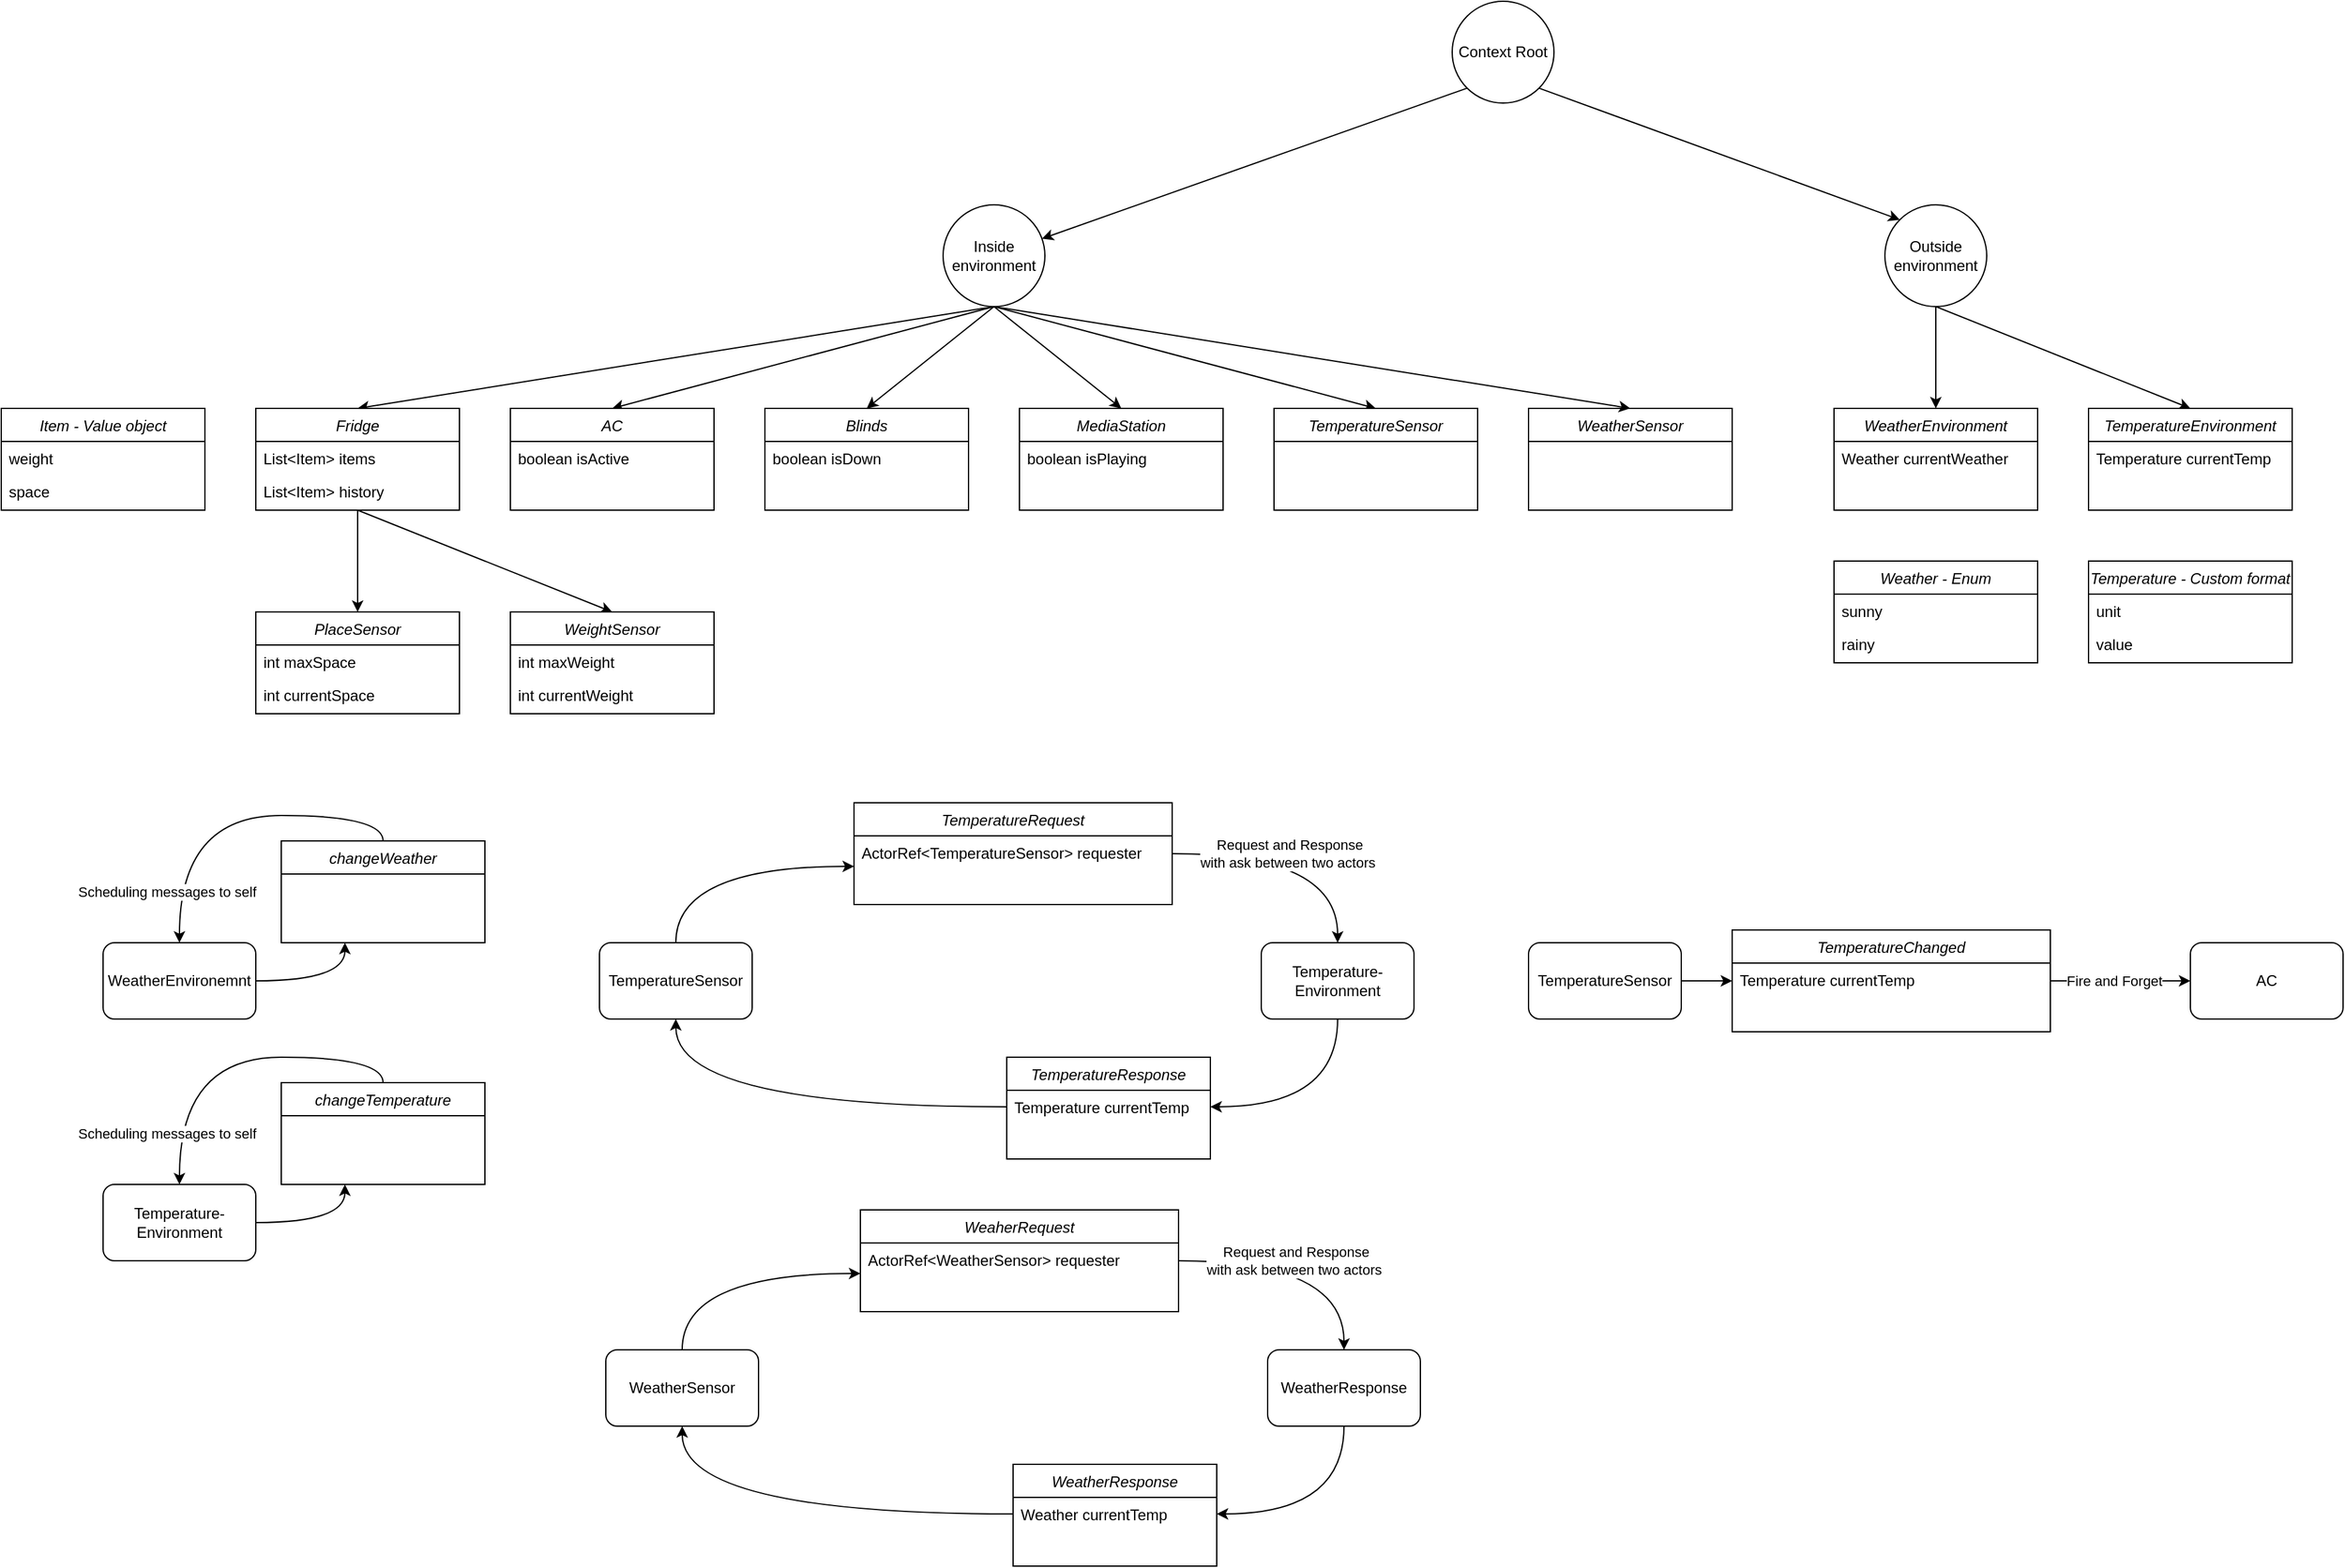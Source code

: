 <mxfile version="17.4.6" type="device"><diagram id="C5RBs43oDa-KdzZeNtuy" name="Page-1"><mxGraphModel dx="2613" dy="1396" grid="1" gridSize="10" guides="1" tooltips="1" connect="1" arrows="1" fold="1" page="0" pageScale="1" pageWidth="827" pageHeight="1169" math="0" shadow="0"><root><mxCell id="WIyWlLk6GJQsqaUBKTNV-0"/><mxCell id="WIyWlLk6GJQsqaUBKTNV-1" parent="WIyWlLk6GJQsqaUBKTNV-0"/><mxCell id="6o35vF70GGPAgNyl_3vW-0" value="WeatherSensor" style="swimlane;fontStyle=2;align=center;verticalAlign=top;childLayout=stackLayout;horizontal=1;startSize=26;horizontalStack=0;resizeParent=1;resizeLast=0;collapsible=1;marginBottom=0;rounded=0;shadow=0;strokeWidth=1;" vertex="1" parent="WIyWlLk6GJQsqaUBKTNV-1"><mxGeometry x="440" y="200" width="160" height="80" as="geometry"><mxRectangle x="230" y="140" width="160" height="26" as="alternateBounds"/></mxGeometry></mxCell><mxCell id="6o35vF70GGPAgNyl_3vW-8" style="rounded=0;orthogonalLoop=1;jettySize=auto;html=1;exitX=1;exitY=1;exitDx=0;exitDy=0;entryX=0;entryY=0;entryDx=0;entryDy=0;" edge="1" parent="WIyWlLk6GJQsqaUBKTNV-1" source="6o35vF70GGPAgNyl_3vW-6" target="6o35vF70GGPAgNyl_3vW-7"><mxGeometry relative="1" as="geometry"/></mxCell><mxCell id="6o35vF70GGPAgNyl_3vW-18" style="edgeStyle=none;rounded=0;orthogonalLoop=1;jettySize=auto;html=1;exitX=0;exitY=1;exitDx=0;exitDy=0;" edge="1" parent="WIyWlLk6GJQsqaUBKTNV-1" source="6o35vF70GGPAgNyl_3vW-6" target="6o35vF70GGPAgNyl_3vW-17"><mxGeometry relative="1" as="geometry"/></mxCell><mxCell id="6o35vF70GGPAgNyl_3vW-6" value="Context Root" style="ellipse;whiteSpace=wrap;html=1;aspect=fixed;" vertex="1" parent="WIyWlLk6GJQsqaUBKTNV-1"><mxGeometry x="380" y="-120" width="80" height="80" as="geometry"/></mxCell><mxCell id="6o35vF70GGPAgNyl_3vW-15" style="edgeStyle=none;rounded=0;orthogonalLoop=1;jettySize=auto;html=1;exitX=0.5;exitY=1;exitDx=0;exitDy=0;entryX=0.5;entryY=0;entryDx=0;entryDy=0;" edge="1" parent="WIyWlLk6GJQsqaUBKTNV-1" source="6o35vF70GGPAgNyl_3vW-17" target="6o35vF70GGPAgNyl_3vW-9"><mxGeometry relative="1" as="geometry"/></mxCell><mxCell id="6o35vF70GGPAgNyl_3vW-16" style="edgeStyle=none;rounded=0;orthogonalLoop=1;jettySize=auto;html=1;exitX=0.5;exitY=1;exitDx=0;exitDy=0;entryX=0.5;entryY=0;entryDx=0;entryDy=0;" edge="1" parent="WIyWlLk6GJQsqaUBKTNV-1" source="6o35vF70GGPAgNyl_3vW-17" target="6o35vF70GGPAgNyl_3vW-0"><mxGeometry relative="1" as="geometry"/></mxCell><mxCell id="6o35vF70GGPAgNyl_3vW-53" style="edgeStyle=none;rounded=0;orthogonalLoop=1;jettySize=auto;html=1;exitX=0.5;exitY=1;exitDx=0;exitDy=0;entryX=0.5;entryY=0;entryDx=0;entryDy=0;" edge="1" parent="WIyWlLk6GJQsqaUBKTNV-1" source="6o35vF70GGPAgNyl_3vW-7" target="6o35vF70GGPAgNyl_3vW-49"><mxGeometry relative="1" as="geometry"/></mxCell><mxCell id="6o35vF70GGPAgNyl_3vW-54" style="edgeStyle=none;rounded=0;orthogonalLoop=1;jettySize=auto;html=1;exitX=0.5;exitY=1;exitDx=0;exitDy=0;entryX=0.5;entryY=0;entryDx=0;entryDy=0;" edge="1" parent="WIyWlLk6GJQsqaUBKTNV-1" source="6o35vF70GGPAgNyl_3vW-7" target="6o35vF70GGPAgNyl_3vW-51"><mxGeometry relative="1" as="geometry"/></mxCell><mxCell id="6o35vF70GGPAgNyl_3vW-7" value="Outside environment" style="ellipse;whiteSpace=wrap;html=1;aspect=fixed;" vertex="1" parent="WIyWlLk6GJQsqaUBKTNV-1"><mxGeometry x="720" y="40" width="80" height="80" as="geometry"/></mxCell><mxCell id="6o35vF70GGPAgNyl_3vW-9" value="TemperatureSensor" style="swimlane;fontStyle=2;align=center;verticalAlign=top;childLayout=stackLayout;horizontal=1;startSize=26;horizontalStack=0;resizeParent=1;resizeLast=0;collapsible=1;marginBottom=0;rounded=0;shadow=0;strokeWidth=1;" vertex="1" parent="WIyWlLk6GJQsqaUBKTNV-1"><mxGeometry x="240" y="200" width="160" height="80" as="geometry"><mxRectangle x="230" y="140" width="160" height="26" as="alternateBounds"/></mxGeometry></mxCell><mxCell id="6o35vF70GGPAgNyl_3vW-19" style="edgeStyle=none;rounded=0;orthogonalLoop=1;jettySize=auto;html=1;exitX=0.5;exitY=1;exitDx=0;exitDy=0;entryX=0.5;entryY=0;entryDx=0;entryDy=0;" edge="1" parent="WIyWlLk6GJQsqaUBKTNV-1" source="6o35vF70GGPAgNyl_3vW-17" target="6o35vF70GGPAgNyl_3vW-20"><mxGeometry relative="1" as="geometry"><mxPoint x="80" y="170" as="targetPoint"/></mxGeometry></mxCell><mxCell id="6o35vF70GGPAgNyl_3vW-37" style="edgeStyle=none;rounded=0;orthogonalLoop=1;jettySize=auto;html=1;exitX=0.5;exitY=1;exitDx=0;exitDy=0;entryX=0.5;entryY=0;entryDx=0;entryDy=0;" edge="1" parent="WIyWlLk6GJQsqaUBKTNV-1" source="6o35vF70GGPAgNyl_3vW-17" target="6o35vF70GGPAgNyl_3vW-43"><mxGeometry relative="1" as="geometry"><mxPoint x="-520" y="200" as="targetPoint"/></mxGeometry></mxCell><mxCell id="6o35vF70GGPAgNyl_3vW-41" style="edgeStyle=none;rounded=0;orthogonalLoop=1;jettySize=auto;html=1;exitX=0.5;exitY=1;exitDx=0;exitDy=0;entryX=0.5;entryY=0;entryDx=0;entryDy=0;" edge="1" parent="WIyWlLk6GJQsqaUBKTNV-1" source="6o35vF70GGPAgNyl_3vW-17" target="6o35vF70GGPAgNyl_3vW-22"><mxGeometry relative="1" as="geometry"/></mxCell><mxCell id="6o35vF70GGPAgNyl_3vW-42" style="edgeStyle=none;rounded=0;orthogonalLoop=1;jettySize=auto;html=1;exitX=0.5;exitY=1;exitDx=0;exitDy=0;entryX=0.5;entryY=0;entryDx=0;entryDy=0;" edge="1" parent="WIyWlLk6GJQsqaUBKTNV-1" source="6o35vF70GGPAgNyl_3vW-17" target="6o35vF70GGPAgNyl_3vW-26"><mxGeometry relative="1" as="geometry"/></mxCell><mxCell id="6o35vF70GGPAgNyl_3vW-17" value="Inside environment" style="ellipse;whiteSpace=wrap;html=1;aspect=fixed;" vertex="1" parent="WIyWlLk6GJQsqaUBKTNV-1"><mxGeometry x="-20" y="40" width="80" height="80" as="geometry"/></mxCell><mxCell id="6o35vF70GGPAgNyl_3vW-20" value="MediaStation" style="swimlane;fontStyle=2;align=center;verticalAlign=top;childLayout=stackLayout;horizontal=1;startSize=26;horizontalStack=0;resizeParent=1;resizeLast=0;collapsible=1;marginBottom=0;rounded=0;shadow=0;strokeWidth=1;" vertex="1" parent="WIyWlLk6GJQsqaUBKTNV-1"><mxGeometry x="40" y="200" width="160" height="80" as="geometry"><mxRectangle x="230" y="140" width="160" height="26" as="alternateBounds"/></mxGeometry></mxCell><mxCell id="6o35vF70GGPAgNyl_3vW-40" value="boolean isPlaying" style="text;align=left;verticalAlign=top;spacingLeft=4;spacingRight=4;overflow=hidden;rotatable=0;points=[[0,0.5],[1,0.5]];portConstraint=eastwest;" vertex="1" parent="6o35vF70GGPAgNyl_3vW-20"><mxGeometry y="26" width="160" height="26" as="geometry"/></mxCell><mxCell id="6o35vF70GGPAgNyl_3vW-22" value="Blinds" style="swimlane;fontStyle=2;align=center;verticalAlign=top;childLayout=stackLayout;horizontal=1;startSize=26;horizontalStack=0;resizeParent=1;resizeLast=0;collapsible=1;marginBottom=0;rounded=0;shadow=0;strokeWidth=1;" vertex="1" parent="WIyWlLk6GJQsqaUBKTNV-1"><mxGeometry x="-160" y="200" width="160" height="80" as="geometry"><mxRectangle x="230" y="140" width="160" height="26" as="alternateBounds"/></mxGeometry></mxCell><mxCell id="6o35vF70GGPAgNyl_3vW-23" value="boolean isDown" style="text;align=left;verticalAlign=top;spacingLeft=4;spacingRight=4;overflow=hidden;rotatable=0;points=[[0,0.5],[1,0.5]];portConstraint=eastwest;" vertex="1" parent="6o35vF70GGPAgNyl_3vW-22"><mxGeometry y="26" width="160" height="26" as="geometry"/></mxCell><mxCell id="6o35vF70GGPAgNyl_3vW-26" value="AC" style="swimlane;fontStyle=2;align=center;verticalAlign=top;childLayout=stackLayout;horizontal=1;startSize=26;horizontalStack=0;resizeParent=1;resizeLast=0;collapsible=1;marginBottom=0;rounded=0;shadow=0;strokeWidth=1;" vertex="1" parent="WIyWlLk6GJQsqaUBKTNV-1"><mxGeometry x="-360" y="200" width="160" height="80" as="geometry"><mxRectangle x="230" y="140" width="160" height="26" as="alternateBounds"/></mxGeometry></mxCell><mxCell id="6o35vF70GGPAgNyl_3vW-38" value="boolean isActive" style="text;align=left;verticalAlign=top;spacingLeft=4;spacingRight=4;overflow=hidden;rotatable=0;points=[[0,0.5],[1,0.5]];portConstraint=eastwest;" vertex="1" parent="6o35vF70GGPAgNyl_3vW-26"><mxGeometry y="26" width="160" height="26" as="geometry"/></mxCell><mxCell id="6o35vF70GGPAgNyl_3vW-33" style="edgeStyle=none;rounded=0;orthogonalLoop=1;jettySize=auto;html=1;entryX=0.5;entryY=0;entryDx=0;entryDy=0;exitX=0.5;exitY=1;exitDx=0;exitDy=0;" edge="1" parent="WIyWlLk6GJQsqaUBKTNV-1" source="6o35vF70GGPAgNyl_3vW-43" target="6o35vF70GGPAgNyl_3vW-29"><mxGeometry relative="1" as="geometry"><mxPoint x="-520" y="280" as="sourcePoint"/></mxGeometry></mxCell><mxCell id="6o35vF70GGPAgNyl_3vW-34" style="edgeStyle=none;rounded=0;orthogonalLoop=1;jettySize=auto;html=1;entryX=0.5;entryY=0;entryDx=0;entryDy=0;exitX=0.5;exitY=1;exitDx=0;exitDy=0;" edge="1" parent="WIyWlLk6GJQsqaUBKTNV-1" source="6o35vF70GGPAgNyl_3vW-43" target="6o35vF70GGPAgNyl_3vW-31"><mxGeometry relative="1" as="geometry"><mxPoint x="-520" y="280" as="sourcePoint"/></mxGeometry></mxCell><mxCell id="6o35vF70GGPAgNyl_3vW-29" value="WeightSensor" style="swimlane;fontStyle=2;align=center;verticalAlign=top;childLayout=stackLayout;horizontal=1;startSize=26;horizontalStack=0;resizeParent=1;resizeLast=0;collapsible=1;marginBottom=0;rounded=0;shadow=0;strokeWidth=1;" vertex="1" parent="WIyWlLk6GJQsqaUBKTNV-1"><mxGeometry x="-360" y="360" width="160" height="80" as="geometry"><mxRectangle x="230" y="140" width="160" height="26" as="alternateBounds"/></mxGeometry></mxCell><mxCell id="6o35vF70GGPAgNyl_3vW-30" value="int maxWeight" style="text;align=left;verticalAlign=top;spacingLeft=4;spacingRight=4;overflow=hidden;rotatable=0;points=[[0,0.5],[1,0.5]];portConstraint=eastwest;" vertex="1" parent="6o35vF70GGPAgNyl_3vW-29"><mxGeometry y="26" width="160" height="26" as="geometry"/></mxCell><mxCell id="6o35vF70GGPAgNyl_3vW-36" value="int currentWeight" style="text;align=left;verticalAlign=top;spacingLeft=4;spacingRight=4;overflow=hidden;rotatable=0;points=[[0,0.5],[1,0.5]];portConstraint=eastwest;" vertex="1" parent="6o35vF70GGPAgNyl_3vW-29"><mxGeometry y="52" width="160" height="26" as="geometry"/></mxCell><mxCell id="6o35vF70GGPAgNyl_3vW-31" value="PlaceSensor" style="swimlane;fontStyle=2;align=center;verticalAlign=top;childLayout=stackLayout;horizontal=1;startSize=26;horizontalStack=0;resizeParent=1;resizeLast=0;collapsible=1;marginBottom=0;rounded=0;shadow=0;strokeWidth=1;" vertex="1" parent="WIyWlLk6GJQsqaUBKTNV-1"><mxGeometry x="-560" y="360" width="160" height="80" as="geometry"><mxRectangle x="230" y="140" width="160" height="26" as="alternateBounds"/></mxGeometry></mxCell><mxCell id="6o35vF70GGPAgNyl_3vW-32" value="int maxSpace" style="text;align=left;verticalAlign=top;spacingLeft=4;spacingRight=4;overflow=hidden;rotatable=0;points=[[0,0.5],[1,0.5]];portConstraint=eastwest;" vertex="1" parent="6o35vF70GGPAgNyl_3vW-31"><mxGeometry y="26" width="160" height="26" as="geometry"/></mxCell><mxCell id="6o35vF70GGPAgNyl_3vW-35" value="int currentSpace" style="text;align=left;verticalAlign=top;spacingLeft=4;spacingRight=4;overflow=hidden;rotatable=0;points=[[0,0.5],[1,0.5]];portConstraint=eastwest;" vertex="1" parent="6o35vF70GGPAgNyl_3vW-31"><mxGeometry y="52" width="160" height="26" as="geometry"/></mxCell><mxCell id="6o35vF70GGPAgNyl_3vW-43" value="Fridge" style="swimlane;fontStyle=2;align=center;verticalAlign=top;childLayout=stackLayout;horizontal=1;startSize=26;horizontalStack=0;resizeParent=1;resizeLast=0;collapsible=1;marginBottom=0;rounded=0;shadow=0;strokeWidth=1;" vertex="1" parent="WIyWlLk6GJQsqaUBKTNV-1"><mxGeometry x="-560" y="200" width="160" height="80" as="geometry"><mxRectangle x="230" y="140" width="160" height="26" as="alternateBounds"/></mxGeometry></mxCell><mxCell id="6o35vF70GGPAgNyl_3vW-44" value="List&lt;Item&gt; items" style="text;align=left;verticalAlign=top;spacingLeft=4;spacingRight=4;overflow=hidden;rotatable=0;points=[[0,0.5],[1,0.5]];portConstraint=eastwest;" vertex="1" parent="6o35vF70GGPAgNyl_3vW-43"><mxGeometry y="26" width="160" height="26" as="geometry"/></mxCell><mxCell id="6o35vF70GGPAgNyl_3vW-61" value="List&lt;Item&gt; history" style="text;align=left;verticalAlign=top;spacingLeft=4;spacingRight=4;overflow=hidden;rotatable=0;points=[[0,0.5],[1,0.5]];portConstraint=eastwest;" vertex="1" parent="6o35vF70GGPAgNyl_3vW-43"><mxGeometry y="52" width="160" height="26" as="geometry"/></mxCell><mxCell id="6o35vF70GGPAgNyl_3vW-46" value="Item - Value object" style="swimlane;fontStyle=2;align=center;verticalAlign=top;childLayout=stackLayout;horizontal=1;startSize=26;horizontalStack=0;resizeParent=1;resizeLast=0;collapsible=1;marginBottom=0;rounded=0;shadow=0;strokeWidth=1;" vertex="1" parent="WIyWlLk6GJQsqaUBKTNV-1"><mxGeometry x="-760" y="200" width="160" height="80" as="geometry"><mxRectangle x="230" y="140" width="160" height="26" as="alternateBounds"/></mxGeometry></mxCell><mxCell id="6o35vF70GGPAgNyl_3vW-47" value="weight" style="text;align=left;verticalAlign=top;spacingLeft=4;spacingRight=4;overflow=hidden;rotatable=0;points=[[0,0.5],[1,0.5]];portConstraint=eastwest;" vertex="1" parent="6o35vF70GGPAgNyl_3vW-46"><mxGeometry y="26" width="160" height="26" as="geometry"/></mxCell><mxCell id="6o35vF70GGPAgNyl_3vW-48" value="space" style="text;align=left;verticalAlign=top;spacingLeft=4;spacingRight=4;overflow=hidden;rotatable=0;points=[[0,0.5],[1,0.5]];portConstraint=eastwest;" vertex="1" parent="6o35vF70GGPAgNyl_3vW-46"><mxGeometry y="52" width="160" height="26" as="geometry"/></mxCell><mxCell id="6o35vF70GGPAgNyl_3vW-49" value="WeatherEnvironment" style="swimlane;fontStyle=2;align=center;verticalAlign=top;childLayout=stackLayout;horizontal=1;startSize=26;horizontalStack=0;resizeParent=1;resizeLast=0;collapsible=1;marginBottom=0;rounded=0;shadow=0;strokeWidth=1;" vertex="1" parent="WIyWlLk6GJQsqaUBKTNV-1"><mxGeometry x="680" y="200" width="160" height="80" as="geometry"><mxRectangle x="230" y="140" width="160" height="26" as="alternateBounds"/></mxGeometry></mxCell><mxCell id="6o35vF70GGPAgNyl_3vW-50" value="Weather currentWeather" style="text;align=left;verticalAlign=top;spacingLeft=4;spacingRight=4;overflow=hidden;rotatable=0;points=[[0,0.5],[1,0.5]];portConstraint=eastwest;" vertex="1" parent="6o35vF70GGPAgNyl_3vW-49"><mxGeometry y="26" width="160" height="26" as="geometry"/></mxCell><mxCell id="6o35vF70GGPAgNyl_3vW-51" value="TemperatureEnvironment" style="swimlane;fontStyle=2;align=center;verticalAlign=top;childLayout=stackLayout;horizontal=1;startSize=26;horizontalStack=0;resizeParent=1;resizeLast=0;collapsible=1;marginBottom=0;rounded=0;shadow=0;strokeWidth=1;" vertex="1" parent="WIyWlLk6GJQsqaUBKTNV-1"><mxGeometry x="880" y="200" width="160" height="80" as="geometry"><mxRectangle x="230" y="140" width="160" height="26" as="alternateBounds"/></mxGeometry></mxCell><mxCell id="6o35vF70GGPAgNyl_3vW-52" value="Temperature currentTemp" style="text;align=left;verticalAlign=top;spacingLeft=4;spacingRight=4;overflow=hidden;rotatable=0;points=[[0,0.5],[1,0.5]];portConstraint=eastwest;" vertex="1" parent="6o35vF70GGPAgNyl_3vW-51"><mxGeometry y="26" width="160" height="26" as="geometry"/></mxCell><mxCell id="6o35vF70GGPAgNyl_3vW-55" value="Weather - Enum" style="swimlane;fontStyle=2;align=center;verticalAlign=top;childLayout=stackLayout;horizontal=1;startSize=26;horizontalStack=0;resizeParent=1;resizeLast=0;collapsible=1;marginBottom=0;rounded=0;shadow=0;strokeWidth=1;" vertex="1" parent="WIyWlLk6GJQsqaUBKTNV-1"><mxGeometry x="680" y="320" width="160" height="80" as="geometry"><mxRectangle x="230" y="140" width="160" height="26" as="alternateBounds"/></mxGeometry></mxCell><mxCell id="6o35vF70GGPAgNyl_3vW-56" value="sunny" style="text;align=left;verticalAlign=top;spacingLeft=4;spacingRight=4;overflow=hidden;rotatable=0;points=[[0,0.5],[1,0.5]];portConstraint=eastwest;" vertex="1" parent="6o35vF70GGPAgNyl_3vW-55"><mxGeometry y="26" width="160" height="26" as="geometry"/></mxCell><mxCell id="6o35vF70GGPAgNyl_3vW-57" value="rainy" style="text;align=left;verticalAlign=top;spacingLeft=4;spacingRight=4;overflow=hidden;rotatable=0;points=[[0,0.5],[1,0.5]];portConstraint=eastwest;" vertex="1" parent="6o35vF70GGPAgNyl_3vW-55"><mxGeometry y="52" width="160" height="26" as="geometry"/></mxCell><mxCell id="6o35vF70GGPAgNyl_3vW-58" value="Temperature - Custom format" style="swimlane;fontStyle=2;align=center;verticalAlign=top;childLayout=stackLayout;horizontal=1;startSize=26;horizontalStack=0;resizeParent=1;resizeLast=0;collapsible=1;marginBottom=0;rounded=0;shadow=0;strokeWidth=1;" vertex="1" parent="WIyWlLk6GJQsqaUBKTNV-1"><mxGeometry x="880" y="320" width="160" height="80" as="geometry"><mxRectangle x="230" y="140" width="160" height="26" as="alternateBounds"/></mxGeometry></mxCell><mxCell id="6o35vF70GGPAgNyl_3vW-59" value="unit" style="text;align=left;verticalAlign=top;spacingLeft=4;spacingRight=4;overflow=hidden;rotatable=0;points=[[0,0.5],[1,0.5]];portConstraint=eastwest;" vertex="1" parent="6o35vF70GGPAgNyl_3vW-58"><mxGeometry y="26" width="160" height="26" as="geometry"/></mxCell><mxCell id="6o35vF70GGPAgNyl_3vW-60" value="value" style="text;align=left;verticalAlign=top;spacingLeft=4;spacingRight=4;overflow=hidden;rotatable=0;points=[[0,0.5],[1,0.5]];portConstraint=eastwest;" vertex="1" parent="6o35vF70GGPAgNyl_3vW-58"><mxGeometry y="52" width="160" height="26" as="geometry"/></mxCell><mxCell id="6o35vF70GGPAgNyl_3vW-64" value="WeatherEnvironemnt" style="rounded=1;whiteSpace=wrap;html=1;" vertex="1" parent="WIyWlLk6GJQsqaUBKTNV-1"><mxGeometry x="-680" y="620" width="120" height="60" as="geometry"/></mxCell><mxCell id="6o35vF70GGPAgNyl_3vW-65" style="edgeStyle=orthogonalEdgeStyle;rounded=0;orthogonalLoop=1;jettySize=auto;html=1;exitX=1;exitY=0.5;exitDx=0;exitDy=0;curved=1;" edge="1" parent="WIyWlLk6GJQsqaUBKTNV-1" source="6o35vF70GGPAgNyl_3vW-64" target="6o35vF70GGPAgNyl_3vW-67"><mxGeometry relative="1" as="geometry"><mxPoint x="-620" y="620" as="targetPoint"/><Array as="points"><mxPoint x="-490" y="650"/></Array></mxGeometry></mxCell><mxCell id="6o35vF70GGPAgNyl_3vW-70" style="edgeStyle=orthogonalEdgeStyle;curved=1;rounded=0;orthogonalLoop=1;jettySize=auto;html=1;exitX=0.5;exitY=0;exitDx=0;exitDy=0;entryX=0.5;entryY=0;entryDx=0;entryDy=0;" edge="1" parent="WIyWlLk6GJQsqaUBKTNV-1" source="6o35vF70GGPAgNyl_3vW-67" target="6o35vF70GGPAgNyl_3vW-64"><mxGeometry relative="1" as="geometry"/></mxCell><mxCell id="6o35vF70GGPAgNyl_3vW-71" value="Scheduling messages to self" style="edgeLabel;html=1;align=center;verticalAlign=middle;resizable=0;points=[];" vertex="1" connectable="0" parent="6o35vF70GGPAgNyl_3vW-70"><mxGeometry x="0.064" y="12" relative="1" as="geometry"><mxPoint x="-41" y="48" as="offset"/></mxGeometry></mxCell><mxCell id="6o35vF70GGPAgNyl_3vW-67" value="changeWeather" style="swimlane;fontStyle=2;align=center;verticalAlign=top;childLayout=stackLayout;horizontal=1;startSize=26;horizontalStack=0;resizeParent=1;resizeLast=0;collapsible=1;marginBottom=0;rounded=0;shadow=0;strokeWidth=1;" vertex="1" parent="WIyWlLk6GJQsqaUBKTNV-1"><mxGeometry x="-540" y="540" width="160" height="80" as="geometry"><mxRectangle x="230" y="140" width="160" height="26" as="alternateBounds"/></mxGeometry></mxCell><mxCell id="6o35vF70GGPAgNyl_3vW-72" value="Temperature-Environment" style="rounded=1;whiteSpace=wrap;html=1;" vertex="1" parent="WIyWlLk6GJQsqaUBKTNV-1"><mxGeometry x="-680" y="810" width="120" height="60" as="geometry"/></mxCell><mxCell id="6o35vF70GGPAgNyl_3vW-73" style="edgeStyle=orthogonalEdgeStyle;rounded=0;orthogonalLoop=1;jettySize=auto;html=1;exitX=1;exitY=0.5;exitDx=0;exitDy=0;curved=1;" edge="1" parent="WIyWlLk6GJQsqaUBKTNV-1" source="6o35vF70GGPAgNyl_3vW-72" target="6o35vF70GGPAgNyl_3vW-76"><mxGeometry relative="1" as="geometry"><mxPoint x="-620" y="810" as="targetPoint"/><Array as="points"><mxPoint x="-490" y="840"/></Array></mxGeometry></mxCell><mxCell id="6o35vF70GGPAgNyl_3vW-74" style="edgeStyle=orthogonalEdgeStyle;curved=1;rounded=0;orthogonalLoop=1;jettySize=auto;html=1;exitX=0.5;exitY=0;exitDx=0;exitDy=0;entryX=0.5;entryY=0;entryDx=0;entryDy=0;" edge="1" parent="WIyWlLk6GJQsqaUBKTNV-1" source="6o35vF70GGPAgNyl_3vW-76" target="6o35vF70GGPAgNyl_3vW-72"><mxGeometry relative="1" as="geometry"/></mxCell><mxCell id="6o35vF70GGPAgNyl_3vW-75" value="Scheduling messages to self" style="edgeLabel;html=1;align=center;verticalAlign=middle;resizable=0;points=[];" vertex="1" connectable="0" parent="6o35vF70GGPAgNyl_3vW-74"><mxGeometry x="0.064" y="12" relative="1" as="geometry"><mxPoint x="-41" y="48" as="offset"/></mxGeometry></mxCell><mxCell id="6o35vF70GGPAgNyl_3vW-76" value="changeTemperature" style="swimlane;fontStyle=2;align=center;verticalAlign=top;childLayout=stackLayout;horizontal=1;startSize=26;horizontalStack=0;resizeParent=1;resizeLast=0;collapsible=1;marginBottom=0;rounded=0;shadow=0;strokeWidth=1;" vertex="1" parent="WIyWlLk6GJQsqaUBKTNV-1"><mxGeometry x="-540" y="730" width="160" height="80" as="geometry"><mxRectangle x="230" y="140" width="160" height="26" as="alternateBounds"/></mxGeometry></mxCell><mxCell id="6o35vF70GGPAgNyl_3vW-80" style="rounded=0;orthogonalLoop=1;jettySize=auto;html=1;exitX=0.5;exitY=0;exitDx=0;exitDy=0;edgeStyle=orthogonalEdgeStyle;curved=1;" edge="1" parent="WIyWlLk6GJQsqaUBKTNV-1" source="6o35vF70GGPAgNyl_3vW-77" target="6o35vF70GGPAgNyl_3vW-79"><mxGeometry relative="1" as="geometry"><mxPoint x="-130" y="650" as="targetPoint"/><Array as="points"><mxPoint x="-230" y="560"/></Array></mxGeometry></mxCell><mxCell id="6o35vF70GGPAgNyl_3vW-77" value="TemperatureSensor" style="rounded=1;whiteSpace=wrap;html=1;" vertex="1" parent="WIyWlLk6GJQsqaUBKTNV-1"><mxGeometry x="-290" y="620" width="120" height="60" as="geometry"/></mxCell><mxCell id="6o35vF70GGPAgNyl_3vW-86" style="edgeStyle=orthogonalEdgeStyle;curved=1;rounded=0;orthogonalLoop=1;jettySize=auto;html=1;exitX=0.5;exitY=1;exitDx=0;exitDy=0;entryX=1;entryY=0.5;entryDx=0;entryDy=0;" edge="1" parent="WIyWlLk6GJQsqaUBKTNV-1" source="6o35vF70GGPAgNyl_3vW-78" target="6o35vF70GGPAgNyl_3vW-85"><mxGeometry relative="1" as="geometry"/></mxCell><mxCell id="6o35vF70GGPAgNyl_3vW-78" value="Temperature-Environment" style="rounded=1;whiteSpace=wrap;html=1;" vertex="1" parent="WIyWlLk6GJQsqaUBKTNV-1"><mxGeometry x="230" y="620" width="120" height="60" as="geometry"/></mxCell><mxCell id="6o35vF70GGPAgNyl_3vW-81" style="rounded=0;orthogonalLoop=1;jettySize=auto;html=1;edgeStyle=orthogonalEdgeStyle;curved=1;" edge="1" parent="WIyWlLk6GJQsqaUBKTNV-1" source="6o35vF70GGPAgNyl_3vW-79" target="6o35vF70GGPAgNyl_3vW-78"><mxGeometry relative="1" as="geometry"><mxPoint x="30" y="650" as="sourcePoint"/></mxGeometry></mxCell><mxCell id="6o35vF70GGPAgNyl_3vW-82" value="Request and Response &lt;br&gt;with ask between two actors&amp;nbsp;" style="edgeLabel;html=1;align=center;verticalAlign=middle;resizable=0;points=[];" vertex="1" connectable="0" parent="6o35vF70GGPAgNyl_3vW-81"><mxGeometry x="-0.402" y="1" relative="1" as="geometry"><mxPoint x="32" y="1" as="offset"/></mxGeometry></mxCell><mxCell id="6o35vF70GGPAgNyl_3vW-79" value="TemperatureRequest" style="swimlane;fontStyle=2;align=center;verticalAlign=top;childLayout=stackLayout;horizontal=1;startSize=26;horizontalStack=0;resizeParent=1;resizeLast=0;collapsible=1;marginBottom=0;rounded=0;shadow=0;strokeWidth=1;" vertex="1" parent="WIyWlLk6GJQsqaUBKTNV-1"><mxGeometry x="-90" y="510" width="250" height="80" as="geometry"><mxRectangle x="230" y="140" width="160" height="26" as="alternateBounds"/></mxGeometry></mxCell><mxCell id="6o35vF70GGPAgNyl_3vW-83" value="ActorRef&lt;TemperatureSensor&gt; requester" style="text;align=left;verticalAlign=top;spacingLeft=4;spacingRight=4;overflow=hidden;rotatable=0;points=[[0,0.5],[1,0.5]];portConstraint=eastwest;" vertex="1" parent="6o35vF70GGPAgNyl_3vW-79"><mxGeometry y="26" width="250" height="26" as="geometry"/></mxCell><mxCell id="6o35vF70GGPAgNyl_3vW-84" value="TemperatureResponse" style="swimlane;fontStyle=2;align=center;verticalAlign=top;childLayout=stackLayout;horizontal=1;startSize=26;horizontalStack=0;resizeParent=1;resizeLast=0;collapsible=1;marginBottom=0;rounded=0;shadow=0;strokeWidth=1;" vertex="1" parent="WIyWlLk6GJQsqaUBKTNV-1"><mxGeometry x="30" y="710" width="160" height="80" as="geometry"><mxRectangle x="230" y="140" width="160" height="26" as="alternateBounds"/></mxGeometry></mxCell><mxCell id="6o35vF70GGPAgNyl_3vW-85" value="Temperature currentTemp" style="text;align=left;verticalAlign=top;spacingLeft=4;spacingRight=4;overflow=hidden;rotatable=0;points=[[0,0.5],[1,0.5]];portConstraint=eastwest;" vertex="1" parent="6o35vF70GGPAgNyl_3vW-84"><mxGeometry y="26" width="160" height="26" as="geometry"/></mxCell><mxCell id="6o35vF70GGPAgNyl_3vW-87" style="edgeStyle=orthogonalEdgeStyle;curved=1;rounded=0;orthogonalLoop=1;jettySize=auto;html=1;exitX=0;exitY=0.5;exitDx=0;exitDy=0;entryX=0.5;entryY=1;entryDx=0;entryDy=0;" edge="1" parent="WIyWlLk6GJQsqaUBKTNV-1" source="6o35vF70GGPAgNyl_3vW-85" target="6o35vF70GGPAgNyl_3vW-77"><mxGeometry relative="1" as="geometry"/></mxCell><mxCell id="6o35vF70GGPAgNyl_3vW-100" style="rounded=0;orthogonalLoop=1;jettySize=auto;html=1;exitX=0.5;exitY=0;exitDx=0;exitDy=0;edgeStyle=orthogonalEdgeStyle;curved=1;" edge="1" parent="WIyWlLk6GJQsqaUBKTNV-1" source="6o35vF70GGPAgNyl_3vW-101" target="6o35vF70GGPAgNyl_3vW-106"><mxGeometry relative="1" as="geometry"><mxPoint x="-125" y="970" as="targetPoint"/><Array as="points"><mxPoint x="-225" y="880"/></Array></mxGeometry></mxCell><mxCell id="6o35vF70GGPAgNyl_3vW-101" value="WeatherSensor" style="rounded=1;whiteSpace=wrap;html=1;" vertex="1" parent="WIyWlLk6GJQsqaUBKTNV-1"><mxGeometry x="-285" y="940" width="120" height="60" as="geometry"/></mxCell><mxCell id="6o35vF70GGPAgNyl_3vW-102" style="edgeStyle=orthogonalEdgeStyle;curved=1;rounded=0;orthogonalLoop=1;jettySize=auto;html=1;exitX=0.5;exitY=1;exitDx=0;exitDy=0;entryX=1;entryY=0.5;entryDx=0;entryDy=0;" edge="1" parent="WIyWlLk6GJQsqaUBKTNV-1" source="6o35vF70GGPAgNyl_3vW-103" target="6o35vF70GGPAgNyl_3vW-109"><mxGeometry relative="1" as="geometry"/></mxCell><mxCell id="6o35vF70GGPAgNyl_3vW-103" value="WeatherResponse" style="rounded=1;whiteSpace=wrap;html=1;" vertex="1" parent="WIyWlLk6GJQsqaUBKTNV-1"><mxGeometry x="235" y="940" width="120" height="60" as="geometry"/></mxCell><mxCell id="6o35vF70GGPAgNyl_3vW-104" style="rounded=0;orthogonalLoop=1;jettySize=auto;html=1;edgeStyle=orthogonalEdgeStyle;curved=1;" edge="1" parent="WIyWlLk6GJQsqaUBKTNV-1" source="6o35vF70GGPAgNyl_3vW-106" target="6o35vF70GGPAgNyl_3vW-103"><mxGeometry relative="1" as="geometry"><mxPoint x="35" y="970" as="sourcePoint"/></mxGeometry></mxCell><mxCell id="6o35vF70GGPAgNyl_3vW-105" value="Request and Response &lt;br&gt;with ask between two actors&amp;nbsp;" style="edgeLabel;html=1;align=center;verticalAlign=middle;resizable=0;points=[];" vertex="1" connectable="0" parent="6o35vF70GGPAgNyl_3vW-104"><mxGeometry x="-0.402" y="1" relative="1" as="geometry"><mxPoint x="32" y="1" as="offset"/></mxGeometry></mxCell><mxCell id="6o35vF70GGPAgNyl_3vW-106" value="WeaherRequest" style="swimlane;fontStyle=2;align=center;verticalAlign=top;childLayout=stackLayout;horizontal=1;startSize=26;horizontalStack=0;resizeParent=1;resizeLast=0;collapsible=1;marginBottom=0;rounded=0;shadow=0;strokeWidth=1;" vertex="1" parent="WIyWlLk6GJQsqaUBKTNV-1"><mxGeometry x="-85" y="830" width="250" height="80" as="geometry"><mxRectangle x="230" y="140" width="160" height="26" as="alternateBounds"/></mxGeometry></mxCell><mxCell id="6o35vF70GGPAgNyl_3vW-107" value="ActorRef&lt;WeatherSensor&gt; requester" style="text;align=left;verticalAlign=top;spacingLeft=4;spacingRight=4;overflow=hidden;rotatable=0;points=[[0,0.5],[1,0.5]];portConstraint=eastwest;" vertex="1" parent="6o35vF70GGPAgNyl_3vW-106"><mxGeometry y="26" width="250" height="26" as="geometry"/></mxCell><mxCell id="6o35vF70GGPAgNyl_3vW-108" value="WeatherResponse" style="swimlane;fontStyle=2;align=center;verticalAlign=top;childLayout=stackLayout;horizontal=1;startSize=26;horizontalStack=0;resizeParent=1;resizeLast=0;collapsible=1;marginBottom=0;rounded=0;shadow=0;strokeWidth=1;" vertex="1" parent="WIyWlLk6GJQsqaUBKTNV-1"><mxGeometry x="35" y="1030" width="160" height="80" as="geometry"><mxRectangle x="230" y="140" width="160" height="26" as="alternateBounds"/></mxGeometry></mxCell><mxCell id="6o35vF70GGPAgNyl_3vW-109" value="Weather currentTemp" style="text;align=left;verticalAlign=top;spacingLeft=4;spacingRight=4;overflow=hidden;rotatable=0;points=[[0,0.5],[1,0.5]];portConstraint=eastwest;" vertex="1" parent="6o35vF70GGPAgNyl_3vW-108"><mxGeometry y="26" width="160" height="26" as="geometry"/></mxCell><mxCell id="6o35vF70GGPAgNyl_3vW-110" style="edgeStyle=orthogonalEdgeStyle;curved=1;rounded=0;orthogonalLoop=1;jettySize=auto;html=1;exitX=0;exitY=0.5;exitDx=0;exitDy=0;entryX=0.5;entryY=1;entryDx=0;entryDy=0;" edge="1" parent="WIyWlLk6GJQsqaUBKTNV-1" source="6o35vF70GGPAgNyl_3vW-109" target="6o35vF70GGPAgNyl_3vW-101"><mxGeometry relative="1" as="geometry"/></mxCell><mxCell id="6o35vF70GGPAgNyl_3vW-111" style="rounded=0;orthogonalLoop=1;jettySize=auto;html=1;exitX=1;exitY=0.5;exitDx=0;exitDy=0;edgeStyle=orthogonalEdgeStyle;curved=1;" edge="1" parent="WIyWlLk6GJQsqaUBKTNV-1" source="6o35vF70GGPAgNyl_3vW-112" target="6o35vF70GGPAgNyl_3vW-117"><mxGeometry relative="1" as="geometry"><mxPoint x="600" y="650" as="targetPoint"/><Array as="points"><mxPoint x="610" y="650"/><mxPoint x="610" y="650"/></Array></mxGeometry></mxCell><mxCell id="6o35vF70GGPAgNyl_3vW-112" value="TemperatureSensor" style="rounded=1;whiteSpace=wrap;html=1;" vertex="1" parent="WIyWlLk6GJQsqaUBKTNV-1"><mxGeometry x="440" y="620" width="120" height="60" as="geometry"/></mxCell><mxCell id="6o35vF70GGPAgNyl_3vW-114" value="AC" style="rounded=1;whiteSpace=wrap;html=1;" vertex="1" parent="WIyWlLk6GJQsqaUBKTNV-1"><mxGeometry x="960" y="620" width="120" height="60" as="geometry"/></mxCell><mxCell id="6o35vF70GGPAgNyl_3vW-115" value="F" style="rounded=0;orthogonalLoop=1;jettySize=auto;html=1;edgeStyle=orthogonalEdgeStyle;curved=1;" edge="1" parent="WIyWlLk6GJQsqaUBKTNV-1" source="6o35vF70GGPAgNyl_3vW-117" target="6o35vF70GGPAgNyl_3vW-114"><mxGeometry relative="1" as="geometry"><mxPoint x="760" y="650" as="sourcePoint"/></mxGeometry></mxCell><mxCell id="6o35vF70GGPAgNyl_3vW-116" value="Fire and Forget" style="edgeLabel;html=1;align=center;verticalAlign=middle;resizable=0;points=[];" vertex="1" connectable="0" parent="6o35vF70GGPAgNyl_3vW-115"><mxGeometry x="-0.402" y="1" relative="1" as="geometry"><mxPoint x="17" y="1" as="offset"/></mxGeometry></mxCell><mxCell id="6o35vF70GGPAgNyl_3vW-117" value="TemperatureChanged" style="swimlane;fontStyle=2;align=center;verticalAlign=top;childLayout=stackLayout;horizontal=1;startSize=26;horizontalStack=0;resizeParent=1;resizeLast=0;collapsible=1;marginBottom=0;rounded=0;shadow=0;strokeWidth=1;" vertex="1" parent="WIyWlLk6GJQsqaUBKTNV-1"><mxGeometry x="600" y="610" width="250" height="80" as="geometry"><mxRectangle x="230" y="140" width="160" height="26" as="alternateBounds"/></mxGeometry></mxCell><mxCell id="6o35vF70GGPAgNyl_3vW-118" value="Temperature currentTemp" style="text;align=left;verticalAlign=top;spacingLeft=4;spacingRight=4;overflow=hidden;rotatable=0;points=[[0,0.5],[1,0.5]];portConstraint=eastwest;" vertex="1" parent="6o35vF70GGPAgNyl_3vW-117"><mxGeometry y="26" width="250" height="26" as="geometry"/></mxCell></root></mxGraphModel></diagram></mxfile>
